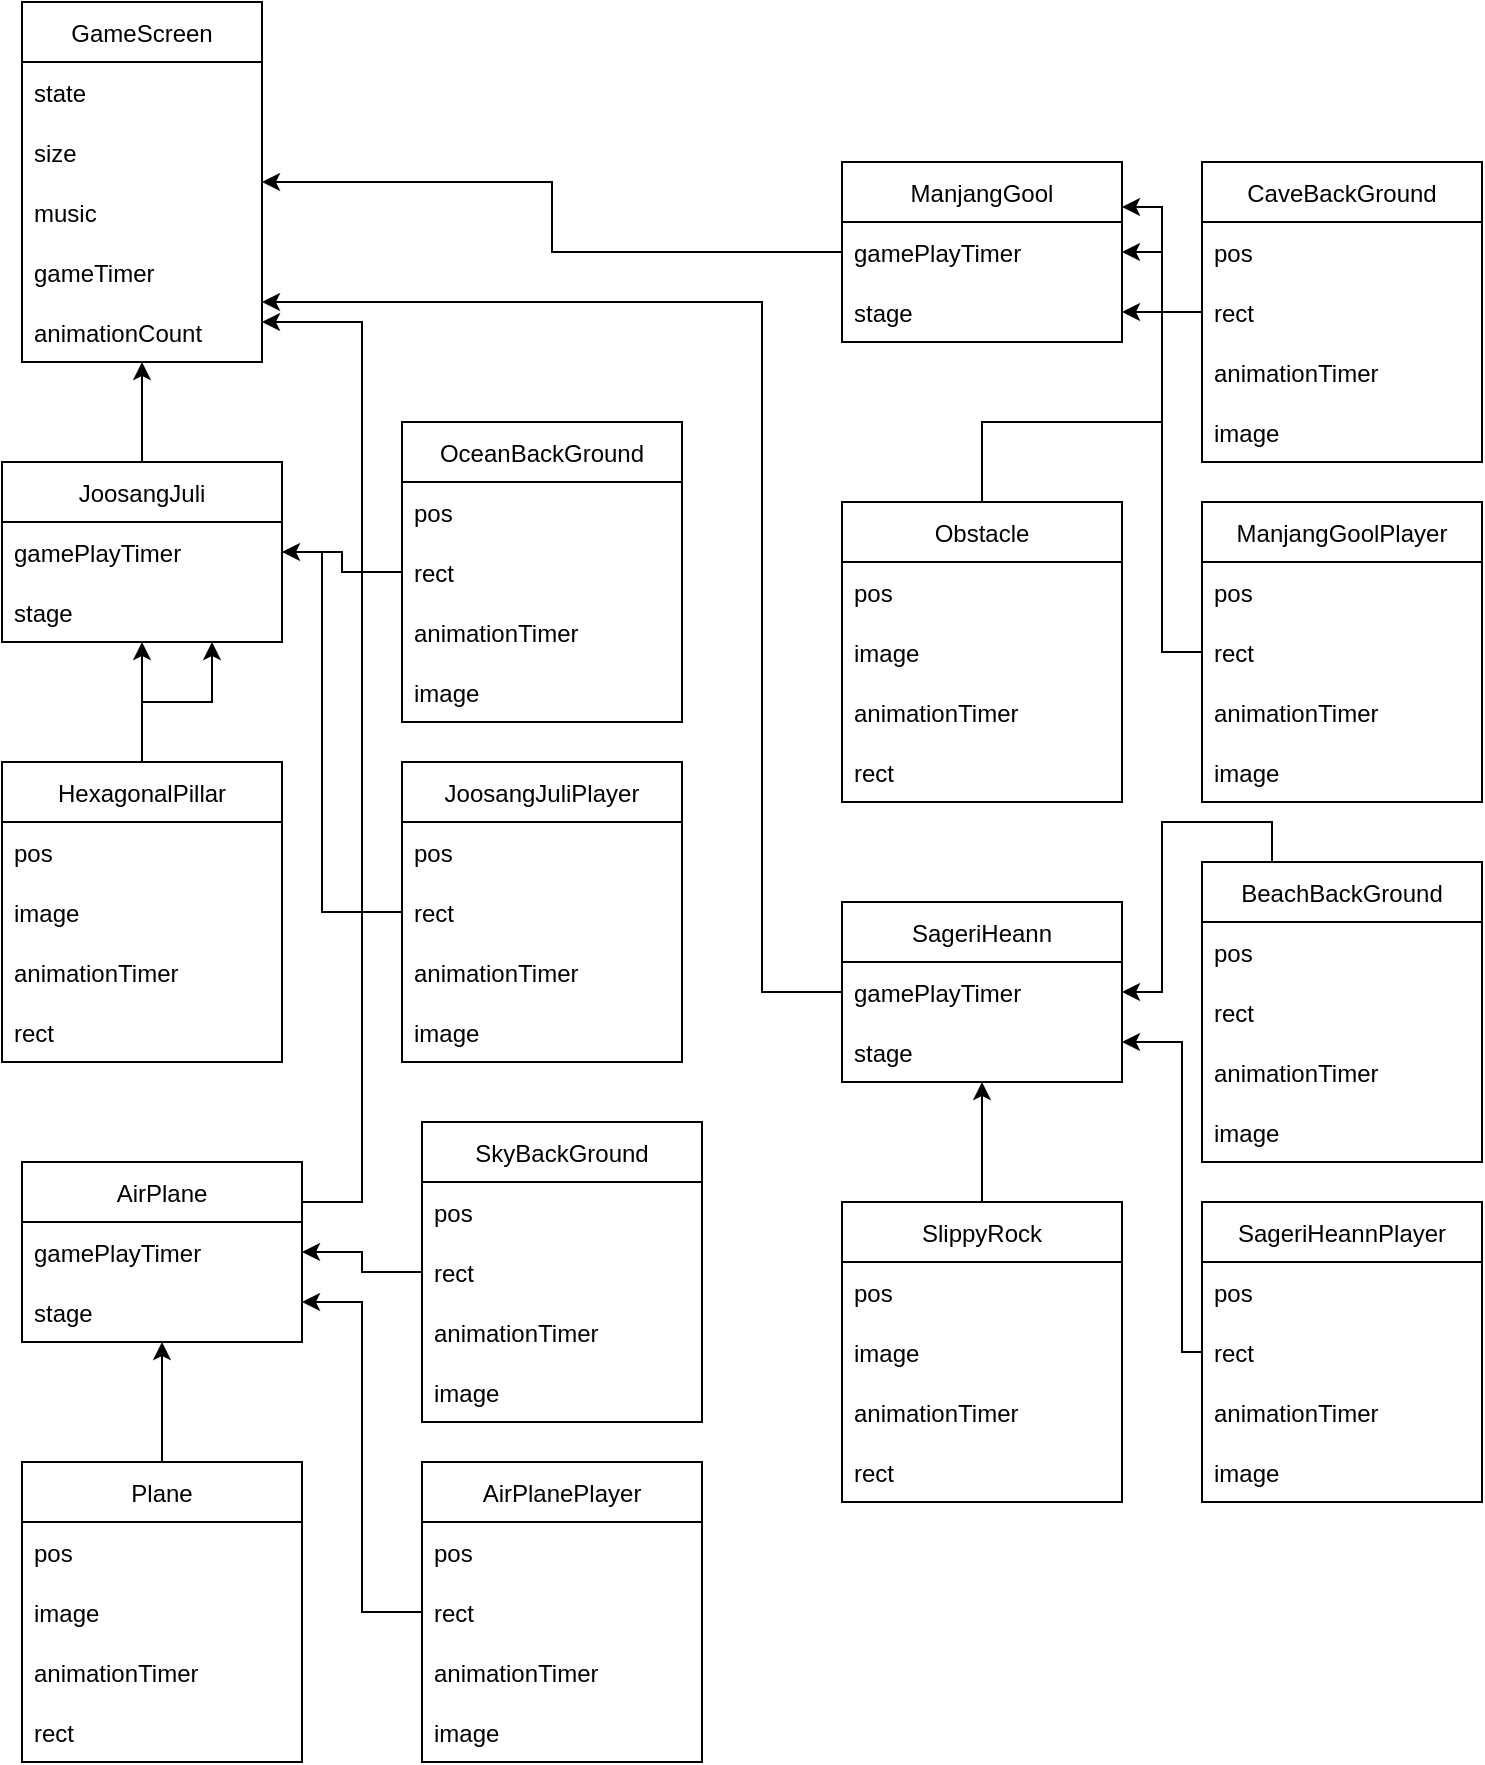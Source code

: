 <mxfile version="20.3.3" type="device"><diagram id="QLVkImBS2TsCCeXx-B4Z" name="페이지-1"><mxGraphModel dx="1597" dy="878" grid="1" gridSize="10" guides="1" tooltips="1" connect="1" arrows="1" fold="1" page="1" pageScale="1" pageWidth="827" pageHeight="1169" math="0" shadow="0"><root><mxCell id="0"/><mxCell id="1" parent="0"/><mxCell id="qhUfwE6XYjs5eaKSoF2O-1" value="GameScreen" style="swimlane;fontStyle=0;childLayout=stackLayout;horizontal=1;startSize=30;horizontalStack=0;resizeParent=1;resizeParentMax=0;resizeLast=0;collapsible=1;marginBottom=0;" vertex="1" parent="1"><mxGeometry x="20" y="20" width="120" height="180" as="geometry"/></mxCell><mxCell id="qhUfwE6XYjs5eaKSoF2O-2" value="state" style="text;strokeColor=none;fillColor=none;align=left;verticalAlign=middle;spacingLeft=4;spacingRight=4;overflow=hidden;points=[[0,0.5],[1,0.5]];portConstraint=eastwest;rotatable=0;" vertex="1" parent="qhUfwE6XYjs5eaKSoF2O-1"><mxGeometry y="30" width="120" height="30" as="geometry"/></mxCell><mxCell id="qhUfwE6XYjs5eaKSoF2O-3" value="size" style="text;strokeColor=none;fillColor=none;align=left;verticalAlign=middle;spacingLeft=4;spacingRight=4;overflow=hidden;points=[[0,0.5],[1,0.5]];portConstraint=eastwest;rotatable=0;" vertex="1" parent="qhUfwE6XYjs5eaKSoF2O-1"><mxGeometry y="60" width="120" height="30" as="geometry"/></mxCell><mxCell id="qhUfwE6XYjs5eaKSoF2O-4" value="music" style="text;strokeColor=none;fillColor=none;align=left;verticalAlign=middle;spacingLeft=4;spacingRight=4;overflow=hidden;points=[[0,0.5],[1,0.5]];portConstraint=eastwest;rotatable=0;" vertex="1" parent="qhUfwE6XYjs5eaKSoF2O-1"><mxGeometry y="90" width="120" height="30" as="geometry"/></mxCell><mxCell id="qhUfwE6XYjs5eaKSoF2O-6" value="gameTimer" style="text;strokeColor=none;fillColor=none;align=left;verticalAlign=middle;spacingLeft=4;spacingRight=4;overflow=hidden;points=[[0,0.5],[1,0.5]];portConstraint=eastwest;rotatable=0;" vertex="1" parent="qhUfwE6XYjs5eaKSoF2O-1"><mxGeometry y="120" width="120" height="30" as="geometry"/></mxCell><mxCell id="qhUfwE6XYjs5eaKSoF2O-5" value="animationCount" style="text;strokeColor=none;fillColor=none;align=left;verticalAlign=middle;spacingLeft=4;spacingRight=4;overflow=hidden;points=[[0,0.5],[1,0.5]];portConstraint=eastwest;rotatable=0;" vertex="1" parent="qhUfwE6XYjs5eaKSoF2O-1"><mxGeometry y="150" width="120" height="30" as="geometry"/></mxCell><mxCell id="qhUfwE6XYjs5eaKSoF2O-38" style="edgeStyle=orthogonalEdgeStyle;rounded=0;orthogonalLoop=1;jettySize=auto;html=1;" edge="1" parent="1" source="qhUfwE6XYjs5eaKSoF2O-7" target="qhUfwE6XYjs5eaKSoF2O-1"><mxGeometry relative="1" as="geometry"/></mxCell><mxCell id="qhUfwE6XYjs5eaKSoF2O-7" value="ManjangGool" style="swimlane;fontStyle=0;childLayout=stackLayout;horizontal=1;startSize=30;horizontalStack=0;resizeParent=1;resizeParentMax=0;resizeLast=0;collapsible=1;marginBottom=0;" vertex="1" parent="1"><mxGeometry x="430" y="100" width="140" height="90" as="geometry"/></mxCell><mxCell id="qhUfwE6XYjs5eaKSoF2O-10" value="gamePlayTimer" style="text;strokeColor=none;fillColor=none;align=left;verticalAlign=middle;spacingLeft=4;spacingRight=4;overflow=hidden;points=[[0,0.5],[1,0.5]];portConstraint=eastwest;rotatable=0;" vertex="1" parent="qhUfwE6XYjs5eaKSoF2O-7"><mxGeometry y="30" width="140" height="30" as="geometry"/></mxCell><mxCell id="qhUfwE6XYjs5eaKSoF2O-20" value="stage" style="text;strokeColor=none;fillColor=none;align=left;verticalAlign=middle;spacingLeft=4;spacingRight=4;overflow=hidden;points=[[0,0.5],[1,0.5]];portConstraint=eastwest;rotatable=0;" vertex="1" parent="qhUfwE6XYjs5eaKSoF2O-7"><mxGeometry y="60" width="140" height="30" as="geometry"/></mxCell><mxCell id="qhUfwE6XYjs5eaKSoF2O-12" value="CaveBackGround" style="swimlane;fontStyle=0;childLayout=stackLayout;horizontal=1;startSize=30;horizontalStack=0;resizeParent=1;resizeParentMax=0;resizeLast=0;collapsible=1;marginBottom=0;" vertex="1" parent="1"><mxGeometry x="610" y="100" width="140" height="150" as="geometry"/></mxCell><mxCell id="qhUfwE6XYjs5eaKSoF2O-13" value="pos" style="text;strokeColor=none;fillColor=none;align=left;verticalAlign=middle;spacingLeft=4;spacingRight=4;overflow=hidden;points=[[0,0.5],[1,0.5]];portConstraint=eastwest;rotatable=0;" vertex="1" parent="qhUfwE6XYjs5eaKSoF2O-12"><mxGeometry y="30" width="140" height="30" as="geometry"/></mxCell><mxCell id="qhUfwE6XYjs5eaKSoF2O-14" value="rect" style="text;strokeColor=none;fillColor=none;align=left;verticalAlign=middle;spacingLeft=4;spacingRight=4;overflow=hidden;points=[[0,0.5],[1,0.5]];portConstraint=eastwest;rotatable=0;" vertex="1" parent="qhUfwE6XYjs5eaKSoF2O-12"><mxGeometry y="60" width="140" height="30" as="geometry"/></mxCell><mxCell id="qhUfwE6XYjs5eaKSoF2O-15" value="animationTimer" style="text;strokeColor=none;fillColor=none;align=left;verticalAlign=middle;spacingLeft=4;spacingRight=4;overflow=hidden;points=[[0,0.5],[1,0.5]];portConstraint=eastwest;rotatable=0;" vertex="1" parent="qhUfwE6XYjs5eaKSoF2O-12"><mxGeometry y="90" width="140" height="30" as="geometry"/></mxCell><mxCell id="qhUfwE6XYjs5eaKSoF2O-26" value="image" style="text;strokeColor=none;fillColor=none;align=left;verticalAlign=middle;spacingLeft=4;spacingRight=4;overflow=hidden;points=[[0,0.5],[1,0.5]];portConstraint=eastwest;rotatable=0;" vertex="1" parent="qhUfwE6XYjs5eaKSoF2O-12"><mxGeometry y="120" width="140" height="30" as="geometry"/></mxCell><mxCell id="qhUfwE6XYjs5eaKSoF2O-37" style="edgeStyle=orthogonalEdgeStyle;rounded=0;orthogonalLoop=1;jettySize=auto;html=1;entryX=1;entryY=0.25;entryDx=0;entryDy=0;" edge="1" parent="1" source="qhUfwE6XYjs5eaKSoF2O-21" target="qhUfwE6XYjs5eaKSoF2O-7"><mxGeometry relative="1" as="geometry"/></mxCell><mxCell id="qhUfwE6XYjs5eaKSoF2O-21" value="ManjangGoolPlayer" style="swimlane;fontStyle=0;childLayout=stackLayout;horizontal=1;startSize=30;horizontalStack=0;resizeParent=1;resizeParentMax=0;resizeLast=0;collapsible=1;marginBottom=0;" vertex="1" parent="1"><mxGeometry x="610" y="270" width="140" height="150" as="geometry"/></mxCell><mxCell id="qhUfwE6XYjs5eaKSoF2O-22" value="pos" style="text;strokeColor=none;fillColor=none;align=left;verticalAlign=middle;spacingLeft=4;spacingRight=4;overflow=hidden;points=[[0,0.5],[1,0.5]];portConstraint=eastwest;rotatable=0;" vertex="1" parent="qhUfwE6XYjs5eaKSoF2O-21"><mxGeometry y="30" width="140" height="30" as="geometry"/></mxCell><mxCell id="qhUfwE6XYjs5eaKSoF2O-23" value="rect" style="text;strokeColor=none;fillColor=none;align=left;verticalAlign=middle;spacingLeft=4;spacingRight=4;overflow=hidden;points=[[0,0.5],[1,0.5]];portConstraint=eastwest;rotatable=0;" vertex="1" parent="qhUfwE6XYjs5eaKSoF2O-21"><mxGeometry y="60" width="140" height="30" as="geometry"/></mxCell><mxCell id="qhUfwE6XYjs5eaKSoF2O-24" value="animationTimer" style="text;strokeColor=none;fillColor=none;align=left;verticalAlign=middle;spacingLeft=4;spacingRight=4;overflow=hidden;points=[[0,0.5],[1,0.5]];portConstraint=eastwest;rotatable=0;" vertex="1" parent="qhUfwE6XYjs5eaKSoF2O-21"><mxGeometry y="90" width="140" height="30" as="geometry"/></mxCell><mxCell id="qhUfwE6XYjs5eaKSoF2O-25" value="image" style="text;strokeColor=none;fillColor=none;align=left;verticalAlign=middle;spacingLeft=4;spacingRight=4;overflow=hidden;points=[[0,0.5],[1,0.5]];portConstraint=eastwest;rotatable=0;" vertex="1" parent="qhUfwE6XYjs5eaKSoF2O-21"><mxGeometry y="120" width="140" height="30" as="geometry"/></mxCell><mxCell id="qhUfwE6XYjs5eaKSoF2O-35" style="edgeStyle=orthogonalEdgeStyle;rounded=0;orthogonalLoop=1;jettySize=auto;html=1;" edge="1" parent="1" source="qhUfwE6XYjs5eaKSoF2O-27" target="qhUfwE6XYjs5eaKSoF2O-20"><mxGeometry relative="1" as="geometry"/></mxCell><mxCell id="qhUfwE6XYjs5eaKSoF2O-27" value="Obstacle" style="swimlane;fontStyle=0;childLayout=stackLayout;horizontal=1;startSize=30;horizontalStack=0;resizeParent=1;resizeParentMax=0;resizeLast=0;collapsible=1;marginBottom=0;" vertex="1" parent="1"><mxGeometry x="430" y="270" width="140" height="150" as="geometry"/></mxCell><mxCell id="qhUfwE6XYjs5eaKSoF2O-31" value="pos" style="text;strokeColor=none;fillColor=none;align=left;verticalAlign=middle;spacingLeft=4;spacingRight=4;overflow=hidden;points=[[0,0.5],[1,0.5]];portConstraint=eastwest;rotatable=0;" vertex="1" parent="qhUfwE6XYjs5eaKSoF2O-27"><mxGeometry y="30" width="140" height="30" as="geometry"/></mxCell><mxCell id="qhUfwE6XYjs5eaKSoF2O-34" value="image" style="text;strokeColor=none;fillColor=none;align=left;verticalAlign=middle;spacingLeft=4;spacingRight=4;overflow=hidden;points=[[0,0.5],[1,0.5]];portConstraint=eastwest;rotatable=0;" vertex="1" parent="qhUfwE6XYjs5eaKSoF2O-27"><mxGeometry y="60" width="140" height="30" as="geometry"/></mxCell><mxCell id="qhUfwE6XYjs5eaKSoF2O-33" value="animationTimer" style="text;strokeColor=none;fillColor=none;align=left;verticalAlign=middle;spacingLeft=4;spacingRight=4;overflow=hidden;points=[[0,0.5],[1,0.5]];portConstraint=eastwest;rotatable=0;" vertex="1" parent="qhUfwE6XYjs5eaKSoF2O-27"><mxGeometry y="90" width="140" height="30" as="geometry"/></mxCell><mxCell id="qhUfwE6XYjs5eaKSoF2O-32" value="rect" style="text;strokeColor=none;fillColor=none;align=left;verticalAlign=middle;spacingLeft=4;spacingRight=4;overflow=hidden;points=[[0,0.5],[1,0.5]];portConstraint=eastwest;rotatable=0;" vertex="1" parent="qhUfwE6XYjs5eaKSoF2O-27"><mxGeometry y="120" width="140" height="30" as="geometry"/></mxCell><mxCell id="qhUfwE6XYjs5eaKSoF2O-36" style="edgeStyle=orthogonalEdgeStyle;rounded=0;orthogonalLoop=1;jettySize=auto;html=1;entryX=1;entryY=0.5;entryDx=0;entryDy=0;" edge="1" parent="1" source="qhUfwE6XYjs5eaKSoF2O-12" target="qhUfwE6XYjs5eaKSoF2O-10"><mxGeometry relative="1" as="geometry"/></mxCell><mxCell id="qhUfwE6XYjs5eaKSoF2O-58" style="edgeStyle=orthogonalEdgeStyle;rounded=0;orthogonalLoop=1;jettySize=auto;html=1;exitX=0.5;exitY=0;exitDx=0;exitDy=0;" edge="1" parent="1" source="qhUfwE6XYjs5eaKSoF2O-39" target="qhUfwE6XYjs5eaKSoF2O-1"><mxGeometry relative="1" as="geometry"/></mxCell><mxCell id="qhUfwE6XYjs5eaKSoF2O-39" value="JoosangJuli" style="swimlane;fontStyle=0;childLayout=stackLayout;horizontal=1;startSize=30;horizontalStack=0;resizeParent=1;resizeParentMax=0;resizeLast=0;collapsible=1;marginBottom=0;" vertex="1" parent="1"><mxGeometry x="10" y="250" width="140" height="90" as="geometry"/></mxCell><mxCell id="qhUfwE6XYjs5eaKSoF2O-40" value="gamePlayTimer" style="text;strokeColor=none;fillColor=none;align=left;verticalAlign=middle;spacingLeft=4;spacingRight=4;overflow=hidden;points=[[0,0.5],[1,0.5]];portConstraint=eastwest;rotatable=0;" vertex="1" parent="qhUfwE6XYjs5eaKSoF2O-39"><mxGeometry y="30" width="140" height="30" as="geometry"/></mxCell><mxCell id="qhUfwE6XYjs5eaKSoF2O-41" value="stage" style="text;strokeColor=none;fillColor=none;align=left;verticalAlign=middle;spacingLeft=4;spacingRight=4;overflow=hidden;points=[[0,0.5],[1,0.5]];portConstraint=eastwest;rotatable=0;" vertex="1" parent="qhUfwE6XYjs5eaKSoF2O-39"><mxGeometry y="60" width="140" height="30" as="geometry"/></mxCell><mxCell id="qhUfwE6XYjs5eaKSoF2O-59" style="edgeStyle=orthogonalEdgeStyle;rounded=0;orthogonalLoop=1;jettySize=auto;html=1;" edge="1" parent="1" source="qhUfwE6XYjs5eaKSoF2O-42" target="qhUfwE6XYjs5eaKSoF2O-39"><mxGeometry relative="1" as="geometry"/></mxCell><mxCell id="qhUfwE6XYjs5eaKSoF2O-42" value="OceanBackGround" style="swimlane;fontStyle=0;childLayout=stackLayout;horizontal=1;startSize=30;horizontalStack=0;resizeParent=1;resizeParentMax=0;resizeLast=0;collapsible=1;marginBottom=0;" vertex="1" parent="1"><mxGeometry x="210" y="230" width="140" height="150" as="geometry"/></mxCell><mxCell id="qhUfwE6XYjs5eaKSoF2O-43" value="pos" style="text;strokeColor=none;fillColor=none;align=left;verticalAlign=middle;spacingLeft=4;spacingRight=4;overflow=hidden;points=[[0,0.5],[1,0.5]];portConstraint=eastwest;rotatable=0;" vertex="1" parent="qhUfwE6XYjs5eaKSoF2O-42"><mxGeometry y="30" width="140" height="30" as="geometry"/></mxCell><mxCell id="qhUfwE6XYjs5eaKSoF2O-44" value="rect" style="text;strokeColor=none;fillColor=none;align=left;verticalAlign=middle;spacingLeft=4;spacingRight=4;overflow=hidden;points=[[0,0.5],[1,0.5]];portConstraint=eastwest;rotatable=0;" vertex="1" parent="qhUfwE6XYjs5eaKSoF2O-42"><mxGeometry y="60" width="140" height="30" as="geometry"/></mxCell><mxCell id="qhUfwE6XYjs5eaKSoF2O-45" value="animationTimer" style="text;strokeColor=none;fillColor=none;align=left;verticalAlign=middle;spacingLeft=4;spacingRight=4;overflow=hidden;points=[[0,0.5],[1,0.5]];portConstraint=eastwest;rotatable=0;" vertex="1" parent="qhUfwE6XYjs5eaKSoF2O-42"><mxGeometry y="90" width="140" height="30" as="geometry"/></mxCell><mxCell id="qhUfwE6XYjs5eaKSoF2O-46" value="image" style="text;strokeColor=none;fillColor=none;align=left;verticalAlign=middle;spacingLeft=4;spacingRight=4;overflow=hidden;points=[[0,0.5],[1,0.5]];portConstraint=eastwest;rotatable=0;" vertex="1" parent="qhUfwE6XYjs5eaKSoF2O-42"><mxGeometry y="120" width="140" height="30" as="geometry"/></mxCell><mxCell id="qhUfwE6XYjs5eaKSoF2O-60" style="edgeStyle=orthogonalEdgeStyle;rounded=0;orthogonalLoop=1;jettySize=auto;html=1;exitX=0.5;exitY=0;exitDx=0;exitDy=0;entryX=0.75;entryY=1;entryDx=0;entryDy=0;startArrow=none;" edge="1" parent="1" source="qhUfwE6XYjs5eaKSoF2O-52" target="qhUfwE6XYjs5eaKSoF2O-39"><mxGeometry relative="1" as="geometry"/></mxCell><mxCell id="qhUfwE6XYjs5eaKSoF2O-47" value="JoosangJuliPlayer" style="swimlane;fontStyle=0;childLayout=stackLayout;horizontal=1;startSize=30;horizontalStack=0;resizeParent=1;resizeParentMax=0;resizeLast=0;collapsible=1;marginBottom=0;" vertex="1" parent="1"><mxGeometry x="210" y="400" width="140" height="150" as="geometry"/></mxCell><mxCell id="qhUfwE6XYjs5eaKSoF2O-48" value="pos" style="text;strokeColor=none;fillColor=none;align=left;verticalAlign=middle;spacingLeft=4;spacingRight=4;overflow=hidden;points=[[0,0.5],[1,0.5]];portConstraint=eastwest;rotatable=0;" vertex="1" parent="qhUfwE6XYjs5eaKSoF2O-47"><mxGeometry y="30" width="140" height="30" as="geometry"/></mxCell><mxCell id="qhUfwE6XYjs5eaKSoF2O-49" value="rect" style="text;strokeColor=none;fillColor=none;align=left;verticalAlign=middle;spacingLeft=4;spacingRight=4;overflow=hidden;points=[[0,0.5],[1,0.5]];portConstraint=eastwest;rotatable=0;" vertex="1" parent="qhUfwE6XYjs5eaKSoF2O-47"><mxGeometry y="60" width="140" height="30" as="geometry"/></mxCell><mxCell id="qhUfwE6XYjs5eaKSoF2O-50" value="animationTimer" style="text;strokeColor=none;fillColor=none;align=left;verticalAlign=middle;spacingLeft=4;spacingRight=4;overflow=hidden;points=[[0,0.5],[1,0.5]];portConstraint=eastwest;rotatable=0;" vertex="1" parent="qhUfwE6XYjs5eaKSoF2O-47"><mxGeometry y="90" width="140" height="30" as="geometry"/></mxCell><mxCell id="qhUfwE6XYjs5eaKSoF2O-51" value="image" style="text;strokeColor=none;fillColor=none;align=left;verticalAlign=middle;spacingLeft=4;spacingRight=4;overflow=hidden;points=[[0,0.5],[1,0.5]];portConstraint=eastwest;rotatable=0;" vertex="1" parent="qhUfwE6XYjs5eaKSoF2O-47"><mxGeometry y="120" width="140" height="30" as="geometry"/></mxCell><mxCell id="qhUfwE6XYjs5eaKSoF2O-61" style="edgeStyle=orthogonalEdgeStyle;rounded=0;orthogonalLoop=1;jettySize=auto;html=1;exitX=0.5;exitY=0;exitDx=0;exitDy=0;" edge="1" parent="1" source="qhUfwE6XYjs5eaKSoF2O-52" target="qhUfwE6XYjs5eaKSoF2O-39"><mxGeometry relative="1" as="geometry"/></mxCell><mxCell id="qhUfwE6XYjs5eaKSoF2O-52" value="HexagonalPillar" style="swimlane;fontStyle=0;childLayout=stackLayout;horizontal=1;startSize=30;horizontalStack=0;resizeParent=1;resizeParentMax=0;resizeLast=0;collapsible=1;marginBottom=0;" vertex="1" parent="1"><mxGeometry x="10" y="400" width="140" height="150" as="geometry"/></mxCell><mxCell id="qhUfwE6XYjs5eaKSoF2O-53" value="pos" style="text;strokeColor=none;fillColor=none;align=left;verticalAlign=middle;spacingLeft=4;spacingRight=4;overflow=hidden;points=[[0,0.5],[1,0.5]];portConstraint=eastwest;rotatable=0;" vertex="1" parent="qhUfwE6XYjs5eaKSoF2O-52"><mxGeometry y="30" width="140" height="30" as="geometry"/></mxCell><mxCell id="qhUfwE6XYjs5eaKSoF2O-54" value="image" style="text;strokeColor=none;fillColor=none;align=left;verticalAlign=middle;spacingLeft=4;spacingRight=4;overflow=hidden;points=[[0,0.5],[1,0.5]];portConstraint=eastwest;rotatable=0;" vertex="1" parent="qhUfwE6XYjs5eaKSoF2O-52"><mxGeometry y="60" width="140" height="30" as="geometry"/></mxCell><mxCell id="qhUfwE6XYjs5eaKSoF2O-55" value="animationTimer" style="text;strokeColor=none;fillColor=none;align=left;verticalAlign=middle;spacingLeft=4;spacingRight=4;overflow=hidden;points=[[0,0.5],[1,0.5]];portConstraint=eastwest;rotatable=0;" vertex="1" parent="qhUfwE6XYjs5eaKSoF2O-52"><mxGeometry y="90" width="140" height="30" as="geometry"/></mxCell><mxCell id="qhUfwE6XYjs5eaKSoF2O-56" value="rect" style="text;strokeColor=none;fillColor=none;align=left;verticalAlign=middle;spacingLeft=4;spacingRight=4;overflow=hidden;points=[[0,0.5],[1,0.5]];portConstraint=eastwest;rotatable=0;" vertex="1" parent="qhUfwE6XYjs5eaKSoF2O-52"><mxGeometry y="120" width="140" height="30" as="geometry"/></mxCell><mxCell id="qhUfwE6XYjs5eaKSoF2O-62" value="" style="edgeStyle=orthogonalEdgeStyle;rounded=0;orthogonalLoop=1;jettySize=auto;html=1;endArrow=none;" edge="1" parent="1" source="qhUfwE6XYjs5eaKSoF2O-47" target="qhUfwE6XYjs5eaKSoF2O-39"><mxGeometry relative="1" as="geometry"><mxPoint x="270" y="500" as="sourcePoint"/><mxPoint x="115" y="340" as="targetPoint"/><Array as="points"><mxPoint x="170" y="475"/><mxPoint x="170" y="295"/></Array></mxGeometry></mxCell><mxCell id="qhUfwE6XYjs5eaKSoF2O-86" style="edgeStyle=orthogonalEdgeStyle;rounded=0;orthogonalLoop=1;jettySize=auto;html=1;" edge="1" parent="1" source="qhUfwE6XYjs5eaKSoF2O-64" target="qhUfwE6XYjs5eaKSoF2O-1"><mxGeometry relative="1" as="geometry"><Array as="points"><mxPoint x="390" y="515"/><mxPoint x="390" y="170"/></Array></mxGeometry></mxCell><mxCell id="qhUfwE6XYjs5eaKSoF2O-64" value="SageriHeann" style="swimlane;fontStyle=0;childLayout=stackLayout;horizontal=1;startSize=30;horizontalStack=0;resizeParent=1;resizeParentMax=0;resizeLast=0;collapsible=1;marginBottom=0;" vertex="1" parent="1"><mxGeometry x="430" y="470" width="140" height="90" as="geometry"/></mxCell><mxCell id="qhUfwE6XYjs5eaKSoF2O-65" value="gamePlayTimer" style="text;strokeColor=none;fillColor=none;align=left;verticalAlign=middle;spacingLeft=4;spacingRight=4;overflow=hidden;points=[[0,0.5],[1,0.5]];portConstraint=eastwest;rotatable=0;" vertex="1" parent="qhUfwE6XYjs5eaKSoF2O-64"><mxGeometry y="30" width="140" height="30" as="geometry"/></mxCell><mxCell id="qhUfwE6XYjs5eaKSoF2O-66" value="stage" style="text;strokeColor=none;fillColor=none;align=left;verticalAlign=middle;spacingLeft=4;spacingRight=4;overflow=hidden;points=[[0,0.5],[1,0.5]];portConstraint=eastwest;rotatable=0;" vertex="1" parent="qhUfwE6XYjs5eaKSoF2O-64"><mxGeometry y="60" width="140" height="30" as="geometry"/></mxCell><mxCell id="qhUfwE6XYjs5eaKSoF2O-83" style="edgeStyle=orthogonalEdgeStyle;rounded=0;orthogonalLoop=1;jettySize=auto;html=1;exitX=0.25;exitY=0;exitDx=0;exitDy=0;" edge="1" parent="1" source="qhUfwE6XYjs5eaKSoF2O-67" target="qhUfwE6XYjs5eaKSoF2O-64"><mxGeometry relative="1" as="geometry"/></mxCell><mxCell id="qhUfwE6XYjs5eaKSoF2O-67" value="BeachBackGround" style="swimlane;fontStyle=0;childLayout=stackLayout;horizontal=1;startSize=30;horizontalStack=0;resizeParent=1;resizeParentMax=0;resizeLast=0;collapsible=1;marginBottom=0;" vertex="1" parent="1"><mxGeometry x="610" y="450" width="140" height="150" as="geometry"/></mxCell><mxCell id="qhUfwE6XYjs5eaKSoF2O-68" value="pos" style="text;strokeColor=none;fillColor=none;align=left;verticalAlign=middle;spacingLeft=4;spacingRight=4;overflow=hidden;points=[[0,0.5],[1,0.5]];portConstraint=eastwest;rotatable=0;" vertex="1" parent="qhUfwE6XYjs5eaKSoF2O-67"><mxGeometry y="30" width="140" height="30" as="geometry"/></mxCell><mxCell id="qhUfwE6XYjs5eaKSoF2O-69" value="rect" style="text;strokeColor=none;fillColor=none;align=left;verticalAlign=middle;spacingLeft=4;spacingRight=4;overflow=hidden;points=[[0,0.5],[1,0.5]];portConstraint=eastwest;rotatable=0;" vertex="1" parent="qhUfwE6XYjs5eaKSoF2O-67"><mxGeometry y="60" width="140" height="30" as="geometry"/></mxCell><mxCell id="qhUfwE6XYjs5eaKSoF2O-70" value="animationTimer" style="text;strokeColor=none;fillColor=none;align=left;verticalAlign=middle;spacingLeft=4;spacingRight=4;overflow=hidden;points=[[0,0.5],[1,0.5]];portConstraint=eastwest;rotatable=0;" vertex="1" parent="qhUfwE6XYjs5eaKSoF2O-67"><mxGeometry y="90" width="140" height="30" as="geometry"/></mxCell><mxCell id="qhUfwE6XYjs5eaKSoF2O-71" value="image" style="text;strokeColor=none;fillColor=none;align=left;verticalAlign=middle;spacingLeft=4;spacingRight=4;overflow=hidden;points=[[0,0.5],[1,0.5]];portConstraint=eastwest;rotatable=0;" vertex="1" parent="qhUfwE6XYjs5eaKSoF2O-67"><mxGeometry y="120" width="140" height="30" as="geometry"/></mxCell><mxCell id="qhUfwE6XYjs5eaKSoF2O-84" style="edgeStyle=orthogonalEdgeStyle;rounded=0;orthogonalLoop=1;jettySize=auto;html=1;" edge="1" parent="1" source="qhUfwE6XYjs5eaKSoF2O-72" target="qhUfwE6XYjs5eaKSoF2O-64"><mxGeometry relative="1" as="geometry"><Array as="points"><mxPoint x="600" y="695"/><mxPoint x="600" y="540"/></Array></mxGeometry></mxCell><mxCell id="qhUfwE6XYjs5eaKSoF2O-72" value="SageriHeannPlayer" style="swimlane;fontStyle=0;childLayout=stackLayout;horizontal=1;startSize=30;horizontalStack=0;resizeParent=1;resizeParentMax=0;resizeLast=0;collapsible=1;marginBottom=0;" vertex="1" parent="1"><mxGeometry x="610" y="620" width="140" height="150" as="geometry"/></mxCell><mxCell id="qhUfwE6XYjs5eaKSoF2O-73" value="pos" style="text;strokeColor=none;fillColor=none;align=left;verticalAlign=middle;spacingLeft=4;spacingRight=4;overflow=hidden;points=[[0,0.5],[1,0.5]];portConstraint=eastwest;rotatable=0;" vertex="1" parent="qhUfwE6XYjs5eaKSoF2O-72"><mxGeometry y="30" width="140" height="30" as="geometry"/></mxCell><mxCell id="qhUfwE6XYjs5eaKSoF2O-74" value="rect" style="text;strokeColor=none;fillColor=none;align=left;verticalAlign=middle;spacingLeft=4;spacingRight=4;overflow=hidden;points=[[0,0.5],[1,0.5]];portConstraint=eastwest;rotatable=0;" vertex="1" parent="qhUfwE6XYjs5eaKSoF2O-72"><mxGeometry y="60" width="140" height="30" as="geometry"/></mxCell><mxCell id="qhUfwE6XYjs5eaKSoF2O-75" value="animationTimer" style="text;strokeColor=none;fillColor=none;align=left;verticalAlign=middle;spacingLeft=4;spacingRight=4;overflow=hidden;points=[[0,0.5],[1,0.5]];portConstraint=eastwest;rotatable=0;" vertex="1" parent="qhUfwE6XYjs5eaKSoF2O-72"><mxGeometry y="90" width="140" height="30" as="geometry"/></mxCell><mxCell id="qhUfwE6XYjs5eaKSoF2O-76" value="image" style="text;strokeColor=none;fillColor=none;align=left;verticalAlign=middle;spacingLeft=4;spacingRight=4;overflow=hidden;points=[[0,0.5],[1,0.5]];portConstraint=eastwest;rotatable=0;" vertex="1" parent="qhUfwE6XYjs5eaKSoF2O-72"><mxGeometry y="120" width="140" height="30" as="geometry"/></mxCell><mxCell id="qhUfwE6XYjs5eaKSoF2O-85" style="edgeStyle=orthogonalEdgeStyle;rounded=0;orthogonalLoop=1;jettySize=auto;html=1;" edge="1" parent="1" source="qhUfwE6XYjs5eaKSoF2O-77" target="qhUfwE6XYjs5eaKSoF2O-64"><mxGeometry relative="1" as="geometry"/></mxCell><mxCell id="qhUfwE6XYjs5eaKSoF2O-77" value="SlippyRock" style="swimlane;fontStyle=0;childLayout=stackLayout;horizontal=1;startSize=30;horizontalStack=0;resizeParent=1;resizeParentMax=0;resizeLast=0;collapsible=1;marginBottom=0;" vertex="1" parent="1"><mxGeometry x="430" y="620" width="140" height="150" as="geometry"/></mxCell><mxCell id="qhUfwE6XYjs5eaKSoF2O-78" value="pos" style="text;strokeColor=none;fillColor=none;align=left;verticalAlign=middle;spacingLeft=4;spacingRight=4;overflow=hidden;points=[[0,0.5],[1,0.5]];portConstraint=eastwest;rotatable=0;" vertex="1" parent="qhUfwE6XYjs5eaKSoF2O-77"><mxGeometry y="30" width="140" height="30" as="geometry"/></mxCell><mxCell id="qhUfwE6XYjs5eaKSoF2O-79" value="image" style="text;strokeColor=none;fillColor=none;align=left;verticalAlign=middle;spacingLeft=4;spacingRight=4;overflow=hidden;points=[[0,0.5],[1,0.5]];portConstraint=eastwest;rotatable=0;" vertex="1" parent="qhUfwE6XYjs5eaKSoF2O-77"><mxGeometry y="60" width="140" height="30" as="geometry"/></mxCell><mxCell id="qhUfwE6XYjs5eaKSoF2O-80" value="animationTimer" style="text;strokeColor=none;fillColor=none;align=left;verticalAlign=middle;spacingLeft=4;spacingRight=4;overflow=hidden;points=[[0,0.5],[1,0.5]];portConstraint=eastwest;rotatable=0;" vertex="1" parent="qhUfwE6XYjs5eaKSoF2O-77"><mxGeometry y="90" width="140" height="30" as="geometry"/></mxCell><mxCell id="qhUfwE6XYjs5eaKSoF2O-81" value="rect" style="text;strokeColor=none;fillColor=none;align=left;verticalAlign=middle;spacingLeft=4;spacingRight=4;overflow=hidden;points=[[0,0.5],[1,0.5]];portConstraint=eastwest;rotatable=0;" vertex="1" parent="qhUfwE6XYjs5eaKSoF2O-77"><mxGeometry y="120" width="140" height="30" as="geometry"/></mxCell><mxCell id="qhUfwE6XYjs5eaKSoF2O-108" style="edgeStyle=orthogonalEdgeStyle;rounded=0;orthogonalLoop=1;jettySize=auto;html=1;" edge="1" parent="1" source="qhUfwE6XYjs5eaKSoF2O-87" target="qhUfwE6XYjs5eaKSoF2O-1"><mxGeometry relative="1" as="geometry"><Array as="points"><mxPoint x="190" y="620"/><mxPoint x="190" y="180"/></Array></mxGeometry></mxCell><mxCell id="qhUfwE6XYjs5eaKSoF2O-87" value="AirPlane" style="swimlane;fontStyle=0;childLayout=stackLayout;horizontal=1;startSize=30;horizontalStack=0;resizeParent=1;resizeParentMax=0;resizeLast=0;collapsible=1;marginBottom=0;" vertex="1" parent="1"><mxGeometry x="20" y="600" width="140" height="90" as="geometry"/></mxCell><mxCell id="qhUfwE6XYjs5eaKSoF2O-88" value="gamePlayTimer" style="text;strokeColor=none;fillColor=none;align=left;verticalAlign=middle;spacingLeft=4;spacingRight=4;overflow=hidden;points=[[0,0.5],[1,0.5]];portConstraint=eastwest;rotatable=0;" vertex="1" parent="qhUfwE6XYjs5eaKSoF2O-87"><mxGeometry y="30" width="140" height="30" as="geometry"/></mxCell><mxCell id="qhUfwE6XYjs5eaKSoF2O-89" value="stage" style="text;strokeColor=none;fillColor=none;align=left;verticalAlign=middle;spacingLeft=4;spacingRight=4;overflow=hidden;points=[[0,0.5],[1,0.5]];portConstraint=eastwest;rotatable=0;" vertex="1" parent="qhUfwE6XYjs5eaKSoF2O-87"><mxGeometry y="60" width="140" height="30" as="geometry"/></mxCell><mxCell id="qhUfwE6XYjs5eaKSoF2O-107" style="edgeStyle=orthogonalEdgeStyle;rounded=0;orthogonalLoop=1;jettySize=auto;html=1;" edge="1" parent="1" source="qhUfwE6XYjs5eaKSoF2O-90" target="qhUfwE6XYjs5eaKSoF2O-87"><mxGeometry relative="1" as="geometry"/></mxCell><mxCell id="qhUfwE6XYjs5eaKSoF2O-90" value="SkyBackGround" style="swimlane;fontStyle=0;childLayout=stackLayout;horizontal=1;startSize=30;horizontalStack=0;resizeParent=1;resizeParentMax=0;resizeLast=0;collapsible=1;marginBottom=0;" vertex="1" parent="1"><mxGeometry x="220" y="580" width="140" height="150" as="geometry"/></mxCell><mxCell id="qhUfwE6XYjs5eaKSoF2O-91" value="pos" style="text;strokeColor=none;fillColor=none;align=left;verticalAlign=middle;spacingLeft=4;spacingRight=4;overflow=hidden;points=[[0,0.5],[1,0.5]];portConstraint=eastwest;rotatable=0;" vertex="1" parent="qhUfwE6XYjs5eaKSoF2O-90"><mxGeometry y="30" width="140" height="30" as="geometry"/></mxCell><mxCell id="qhUfwE6XYjs5eaKSoF2O-92" value="rect" style="text;strokeColor=none;fillColor=none;align=left;verticalAlign=middle;spacingLeft=4;spacingRight=4;overflow=hidden;points=[[0,0.5],[1,0.5]];portConstraint=eastwest;rotatable=0;" vertex="1" parent="qhUfwE6XYjs5eaKSoF2O-90"><mxGeometry y="60" width="140" height="30" as="geometry"/></mxCell><mxCell id="qhUfwE6XYjs5eaKSoF2O-93" value="animationTimer" style="text;strokeColor=none;fillColor=none;align=left;verticalAlign=middle;spacingLeft=4;spacingRight=4;overflow=hidden;points=[[0,0.5],[1,0.5]];portConstraint=eastwest;rotatable=0;" vertex="1" parent="qhUfwE6XYjs5eaKSoF2O-90"><mxGeometry y="90" width="140" height="30" as="geometry"/></mxCell><mxCell id="qhUfwE6XYjs5eaKSoF2O-94" value="image" style="text;strokeColor=none;fillColor=none;align=left;verticalAlign=middle;spacingLeft=4;spacingRight=4;overflow=hidden;points=[[0,0.5],[1,0.5]];portConstraint=eastwest;rotatable=0;" vertex="1" parent="qhUfwE6XYjs5eaKSoF2O-90"><mxGeometry y="120" width="140" height="30" as="geometry"/></mxCell><mxCell id="qhUfwE6XYjs5eaKSoF2O-106" style="edgeStyle=orthogonalEdgeStyle;rounded=0;orthogonalLoop=1;jettySize=auto;html=1;" edge="1" parent="1" source="qhUfwE6XYjs5eaKSoF2O-95" target="qhUfwE6XYjs5eaKSoF2O-87"><mxGeometry relative="1" as="geometry"><Array as="points"><mxPoint x="190" y="825"/><mxPoint x="190" y="670"/></Array></mxGeometry></mxCell><mxCell id="qhUfwE6XYjs5eaKSoF2O-95" value="AirPlanePlayer" style="swimlane;fontStyle=0;childLayout=stackLayout;horizontal=1;startSize=30;horizontalStack=0;resizeParent=1;resizeParentMax=0;resizeLast=0;collapsible=1;marginBottom=0;" vertex="1" parent="1"><mxGeometry x="220" y="750" width="140" height="150" as="geometry"/></mxCell><mxCell id="qhUfwE6XYjs5eaKSoF2O-96" value="pos" style="text;strokeColor=none;fillColor=none;align=left;verticalAlign=middle;spacingLeft=4;spacingRight=4;overflow=hidden;points=[[0,0.5],[1,0.5]];portConstraint=eastwest;rotatable=0;" vertex="1" parent="qhUfwE6XYjs5eaKSoF2O-95"><mxGeometry y="30" width="140" height="30" as="geometry"/></mxCell><mxCell id="qhUfwE6XYjs5eaKSoF2O-97" value="rect" style="text;strokeColor=none;fillColor=none;align=left;verticalAlign=middle;spacingLeft=4;spacingRight=4;overflow=hidden;points=[[0,0.5],[1,0.5]];portConstraint=eastwest;rotatable=0;" vertex="1" parent="qhUfwE6XYjs5eaKSoF2O-95"><mxGeometry y="60" width="140" height="30" as="geometry"/></mxCell><mxCell id="qhUfwE6XYjs5eaKSoF2O-98" value="animationTimer" style="text;strokeColor=none;fillColor=none;align=left;verticalAlign=middle;spacingLeft=4;spacingRight=4;overflow=hidden;points=[[0,0.5],[1,0.5]];portConstraint=eastwest;rotatable=0;" vertex="1" parent="qhUfwE6XYjs5eaKSoF2O-95"><mxGeometry y="90" width="140" height="30" as="geometry"/></mxCell><mxCell id="qhUfwE6XYjs5eaKSoF2O-99" value="image" style="text;strokeColor=none;fillColor=none;align=left;verticalAlign=middle;spacingLeft=4;spacingRight=4;overflow=hidden;points=[[0,0.5],[1,0.5]];portConstraint=eastwest;rotatable=0;" vertex="1" parent="qhUfwE6XYjs5eaKSoF2O-95"><mxGeometry y="120" width="140" height="30" as="geometry"/></mxCell><mxCell id="qhUfwE6XYjs5eaKSoF2O-105" style="edgeStyle=orthogonalEdgeStyle;rounded=0;orthogonalLoop=1;jettySize=auto;html=1;" edge="1" parent="1" source="qhUfwE6XYjs5eaKSoF2O-100" target="qhUfwE6XYjs5eaKSoF2O-87"><mxGeometry relative="1" as="geometry"/></mxCell><mxCell id="qhUfwE6XYjs5eaKSoF2O-100" value="Plane" style="swimlane;fontStyle=0;childLayout=stackLayout;horizontal=1;startSize=30;horizontalStack=0;resizeParent=1;resizeParentMax=0;resizeLast=0;collapsible=1;marginBottom=0;" vertex="1" parent="1"><mxGeometry x="20" y="750" width="140" height="150" as="geometry"/></mxCell><mxCell id="qhUfwE6XYjs5eaKSoF2O-101" value="pos" style="text;strokeColor=none;fillColor=none;align=left;verticalAlign=middle;spacingLeft=4;spacingRight=4;overflow=hidden;points=[[0,0.5],[1,0.5]];portConstraint=eastwest;rotatable=0;" vertex="1" parent="qhUfwE6XYjs5eaKSoF2O-100"><mxGeometry y="30" width="140" height="30" as="geometry"/></mxCell><mxCell id="qhUfwE6XYjs5eaKSoF2O-102" value="image" style="text;strokeColor=none;fillColor=none;align=left;verticalAlign=middle;spacingLeft=4;spacingRight=4;overflow=hidden;points=[[0,0.5],[1,0.5]];portConstraint=eastwest;rotatable=0;" vertex="1" parent="qhUfwE6XYjs5eaKSoF2O-100"><mxGeometry y="60" width="140" height="30" as="geometry"/></mxCell><mxCell id="qhUfwE6XYjs5eaKSoF2O-103" value="animationTimer" style="text;strokeColor=none;fillColor=none;align=left;verticalAlign=middle;spacingLeft=4;spacingRight=4;overflow=hidden;points=[[0,0.5],[1,0.5]];portConstraint=eastwest;rotatable=0;" vertex="1" parent="qhUfwE6XYjs5eaKSoF2O-100"><mxGeometry y="90" width="140" height="30" as="geometry"/></mxCell><mxCell id="qhUfwE6XYjs5eaKSoF2O-104" value="rect" style="text;strokeColor=none;fillColor=none;align=left;verticalAlign=middle;spacingLeft=4;spacingRight=4;overflow=hidden;points=[[0,0.5],[1,0.5]];portConstraint=eastwest;rotatable=0;" vertex="1" parent="qhUfwE6XYjs5eaKSoF2O-100"><mxGeometry y="120" width="140" height="30" as="geometry"/></mxCell></root></mxGraphModel></diagram></mxfile>